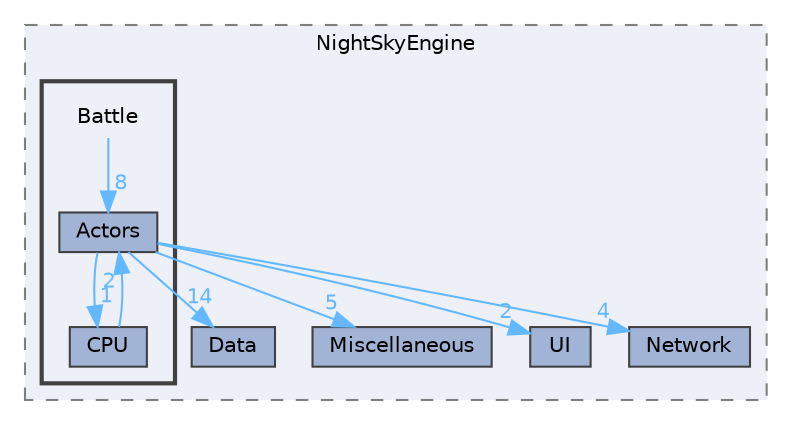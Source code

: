 digraph "C:/Users/wistf/Unreal Projects/NightSkyEngine/Source/NightSkyEngine/Battle"
{
 // LATEX_PDF_SIZE
  bgcolor="transparent";
  edge [fontname=Helvetica,fontsize=10,labelfontname=Helvetica,labelfontsize=10];
  node [fontname=Helvetica,fontsize=10,shape=box,height=0.2,width=0.4];
  compound=true
  subgraph clusterdir_7e16cbedfcbff2814f4a9d01926cca81 {
    graph [ bgcolor="#edf0f7", pencolor="grey50", label="NightSkyEngine", fontname=Helvetica,fontsize=10 style="filled,dashed", URL="dir_7e16cbedfcbff2814f4a9d01926cca81.html",tooltip=""]
  dir_2eda1223cc419035231db30215b8ccb1 [label="Data", fillcolor="#a2b4d6", color="grey25", style="filled", URL="dir_2eda1223cc419035231db30215b8ccb1.html",tooltip=""];
  dir_82c28ff8cc29bc85451ff4e122705aaf [label="Miscellaneous", fillcolor="#a2b4d6", color="grey25", style="filled", URL="dir_82c28ff8cc29bc85451ff4e122705aaf.html",tooltip=""];
  dir_342abe9228a5272088a639cb6bbc58ee [label="UI", fillcolor="#a2b4d6", color="grey25", style="filled", URL="dir_342abe9228a5272088a639cb6bbc58ee.html",tooltip=""];
  dir_6967e7b54960ac3be1df4697d77731f7 [label="Network", fillcolor="#a2b4d6", color="grey25", style="filled", URL="dir_6967e7b54960ac3be1df4697d77731f7.html",tooltip=""];
  subgraph clusterdir_e11a7e4a5013dad664c2d2c49f07bfc0 {
    graph [ bgcolor="#edf0f7", pencolor="grey25", label="", fontname=Helvetica,fontsize=10 style="filled,bold", URL="dir_e11a7e4a5013dad664c2d2c49f07bfc0.html",tooltip=""]
    dir_e11a7e4a5013dad664c2d2c49f07bfc0 [shape=plaintext, label="Battle"];
  dir_510d308defdbe91ea5360d74dc1a9c72 [label="Actors", fillcolor="#a2b4d6", color="grey25", style="filled", URL="dir_510d308defdbe91ea5360d74dc1a9c72.html",tooltip=""];
  dir_2559042976fa6e3728604522435ffa55 [label="CPU", fillcolor="#a2b4d6", color="grey25", style="filled", URL="dir_2559042976fa6e3728604522435ffa55.html",tooltip=""];
  }
  }
  dir_e11a7e4a5013dad664c2d2c49f07bfc0->dir_510d308defdbe91ea5360d74dc1a9c72 [headlabel="8", labeldistance=1.5 headhref="dir_000001_000000.html" href="dir_000001_000000.html" color="steelblue1" fontcolor="steelblue1"];
  dir_510d308defdbe91ea5360d74dc1a9c72->dir_2559042976fa6e3728604522435ffa55 [headlabel="1", labeldistance=1.5 headhref="dir_000000_000003.html" href="dir_000000_000003.html" color="steelblue1" fontcolor="steelblue1"];
  dir_510d308defdbe91ea5360d74dc1a9c72->dir_2eda1223cc419035231db30215b8ccb1 [headlabel="14", labeldistance=1.5 headhref="dir_000000_000004.html" href="dir_000000_000004.html" color="steelblue1" fontcolor="steelblue1"];
  dir_510d308defdbe91ea5360d74dc1a9c72->dir_342abe9228a5272088a639cb6bbc58ee [headlabel="2", labeldistance=1.5 headhref="dir_000000_000012.html" href="dir_000000_000012.html" color="steelblue1" fontcolor="steelblue1"];
  dir_510d308defdbe91ea5360d74dc1a9c72->dir_6967e7b54960ac3be1df4697d77731f7 [headlabel="4", labeldistance=1.5 headhref="dir_000000_000009.html" href="dir_000000_000009.html" color="steelblue1" fontcolor="steelblue1"];
  dir_510d308defdbe91ea5360d74dc1a9c72->dir_82c28ff8cc29bc85451ff4e122705aaf [headlabel="5", labeldistance=1.5 headhref="dir_000000_000008.html" href="dir_000000_000008.html" color="steelblue1" fontcolor="steelblue1"];
  dir_2559042976fa6e3728604522435ffa55->dir_510d308defdbe91ea5360d74dc1a9c72 [headlabel="2", labeldistance=1.5 headhref="dir_000003_000000.html" href="dir_000003_000000.html" color="steelblue1" fontcolor="steelblue1"];
}
